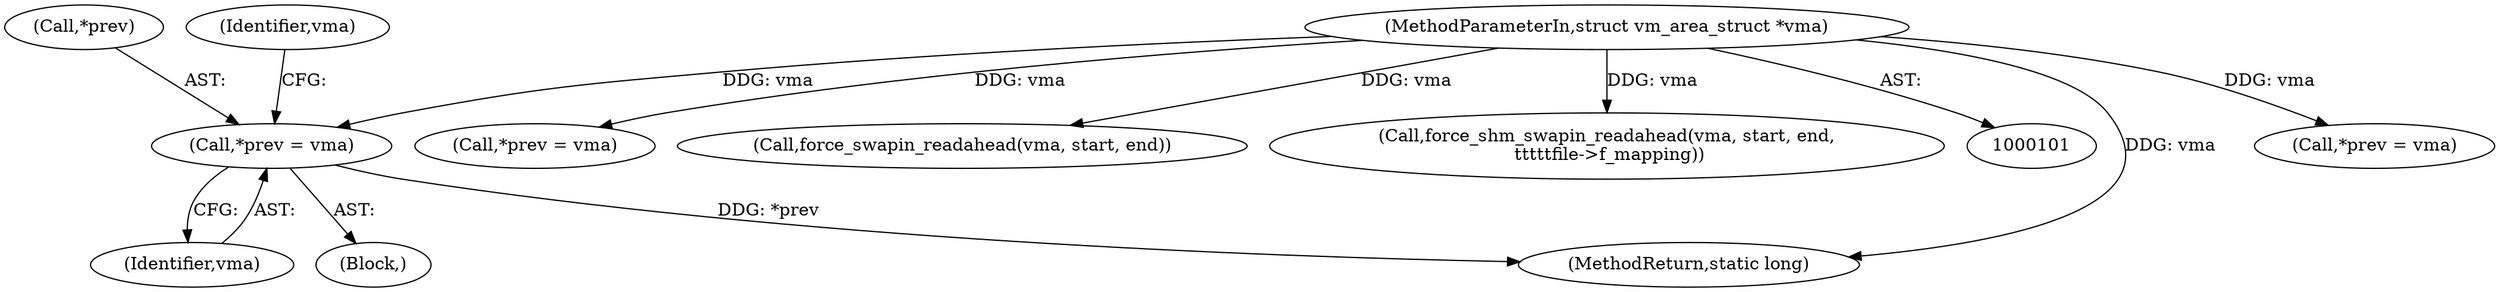 digraph "0_linux_6ea8d958a2c95a1d514015d4e29ba21a8c0a1a91@pointer" {
"1000133" [label="(Call,*prev = vma)"];
"1000102" [label="(MethodParameterIn,struct vm_area_struct *vma)"];
"1000153" [label="(Call,*prev = vma)"];
"1000102" [label="(MethodParameterIn,struct vm_area_struct *vma)"];
"1000205" [label="(MethodReturn,static long)"];
"1000136" [label="(Identifier,vma)"];
"1000117" [label="(Call,*prev = vma)"];
"1000121" [label="(Call,force_swapin_readahead(vma, start, end))"];
"1000132" [label="(Block,)"];
"1000137" [label="(Call,force_shm_swapin_readahead(vma, start, end,\n \t\t\t\t\tfile->f_mapping))"];
"1000133" [label="(Call,*prev = vma)"];
"1000134" [label="(Call,*prev)"];
"1000138" [label="(Identifier,vma)"];
"1000133" -> "1000132"  [label="AST: "];
"1000133" -> "1000136"  [label="CFG: "];
"1000134" -> "1000133"  [label="AST: "];
"1000136" -> "1000133"  [label="AST: "];
"1000138" -> "1000133"  [label="CFG: "];
"1000133" -> "1000205"  [label="DDG: *prev"];
"1000102" -> "1000133"  [label="DDG: vma"];
"1000102" -> "1000101"  [label="AST: "];
"1000102" -> "1000205"  [label="DDG: vma"];
"1000102" -> "1000117"  [label="DDG: vma"];
"1000102" -> "1000121"  [label="DDG: vma"];
"1000102" -> "1000137"  [label="DDG: vma"];
"1000102" -> "1000153"  [label="DDG: vma"];
}
